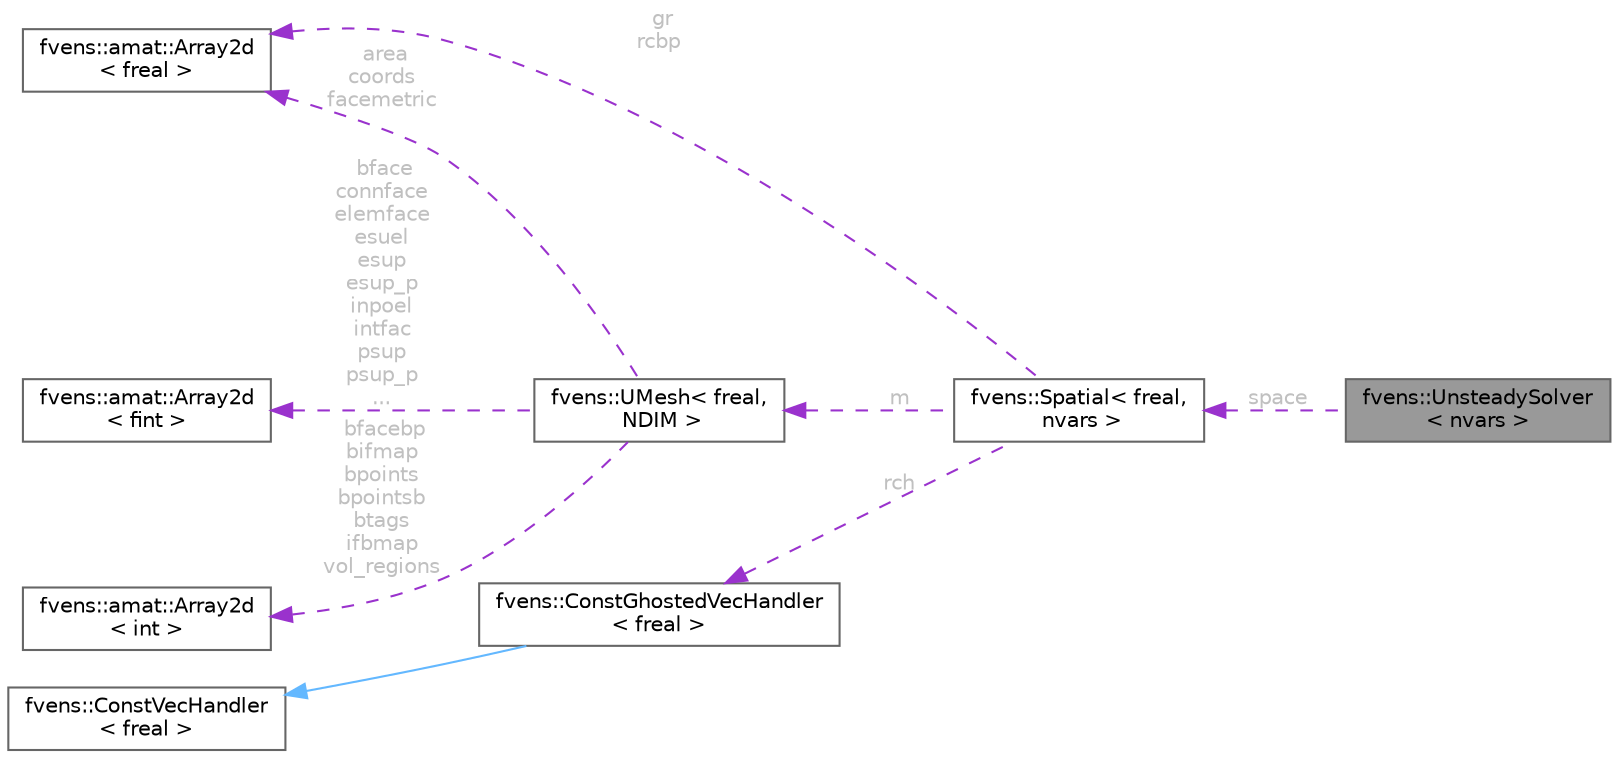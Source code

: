 digraph "fvens::UnsteadySolver&lt; nvars &gt;"
{
 // LATEX_PDF_SIZE
  bgcolor="transparent";
  edge [fontname=Helvetica,fontsize=10,labelfontname=Helvetica,labelfontsize=10];
  node [fontname=Helvetica,fontsize=10,shape=box,height=0.2,width=0.4];
  rankdir="LR";
  Node1 [id="Node000001",label="fvens::UnsteadySolver\l\< nvars \>",height=0.2,width=0.4,color="gray40", fillcolor="grey60", style="filled", fontcolor="black",tooltip="Base class for unsteady simulations."];
  Node2 -> Node1 [id="edge1_Node000001_Node000002",dir="back",color="darkorchid3",style="dashed",tooltip=" ",label=" space",fontcolor="grey" ];
  Node2 [id="Node000002",label="fvens::Spatial\< freal,\l nvars \>",height=0.2,width=0.4,color="gray40", fillcolor="white", style="filled",URL="$classfvens_1_1Spatial.html",tooltip=" "];
  Node3 -> Node2 [id="edge2_Node000002_Node000003",dir="back",color="darkorchid3",style="dashed",tooltip=" ",label=" m",fontcolor="grey" ];
  Node3 [id="Node000003",label="fvens::UMesh\< freal,\l NDIM \>",height=0.2,width=0.4,color="gray40", fillcolor="white", style="filled",URL="$classfvens_1_1UMesh.html",tooltip=" "];
  Node4 -> Node3 [id="edge3_Node000003_Node000004",dir="back",color="darkorchid3",style="dashed",tooltip=" ",label=" area\ncoords\nfacemetric",fontcolor="grey" ];
  Node4 [id="Node000004",label="fvens::amat::Array2d\l\< freal \>",height=0.2,width=0.4,color="gray40", fillcolor="white", style="filled",URL="$classfvens_1_1amat_1_1Array2d.html",tooltip=" "];
  Node5 -> Node3 [id="edge4_Node000003_Node000005",dir="back",color="darkorchid3",style="dashed",tooltip=" ",label=" bface\nconnface\nelemface\nesuel\nesup\nesup_p\ninpoel\nintfac\npsup\npsup_p\n...",fontcolor="grey" ];
  Node5 [id="Node000005",label="fvens::amat::Array2d\l\< fint \>",height=0.2,width=0.4,color="gray40", fillcolor="white", style="filled",URL="$classfvens_1_1amat_1_1Array2d.html",tooltip=" "];
  Node6 -> Node3 [id="edge5_Node000003_Node000006",dir="back",color="darkorchid3",style="dashed",tooltip=" ",label=" bfacebp\nbifmap\nbpoints\nbpointsb\nbtags\nifbmap\nvol_regions",fontcolor="grey" ];
  Node6 [id="Node000006",label="fvens::amat::Array2d\l\< int \>",height=0.2,width=0.4,color="gray40", fillcolor="white", style="filled",URL="$classfvens_1_1amat_1_1Array2d.html",tooltip=" "];
  Node7 -> Node2 [id="edge6_Node000002_Node000007",dir="back",color="darkorchid3",style="dashed",tooltip=" ",label=" rch",fontcolor="grey" ];
  Node7 [id="Node000007",label="fvens::ConstGhostedVecHandler\l\< freal \>",height=0.2,width=0.4,color="gray40", fillcolor="white", style="filled",URL="$classfvens_1_1ConstGhostedVecHandler.html",tooltip=" "];
  Node8 -> Node7 [id="edge7_Node000007_Node000008",dir="back",color="steelblue1",style="solid",tooltip=" "];
  Node8 [id="Node000008",label="fvens::ConstVecHandler\l\< freal \>",height=0.2,width=0.4,color="gray40", fillcolor="white", style="filled",URL="$classfvens_1_1ConstVecHandler.html",tooltip=" "];
  Node4 -> Node2 [id="edge8_Node000002_Node000004",dir="back",color="darkorchid3",style="dashed",tooltip=" ",label=" gr\nrcbp",fontcolor="grey" ];
}
